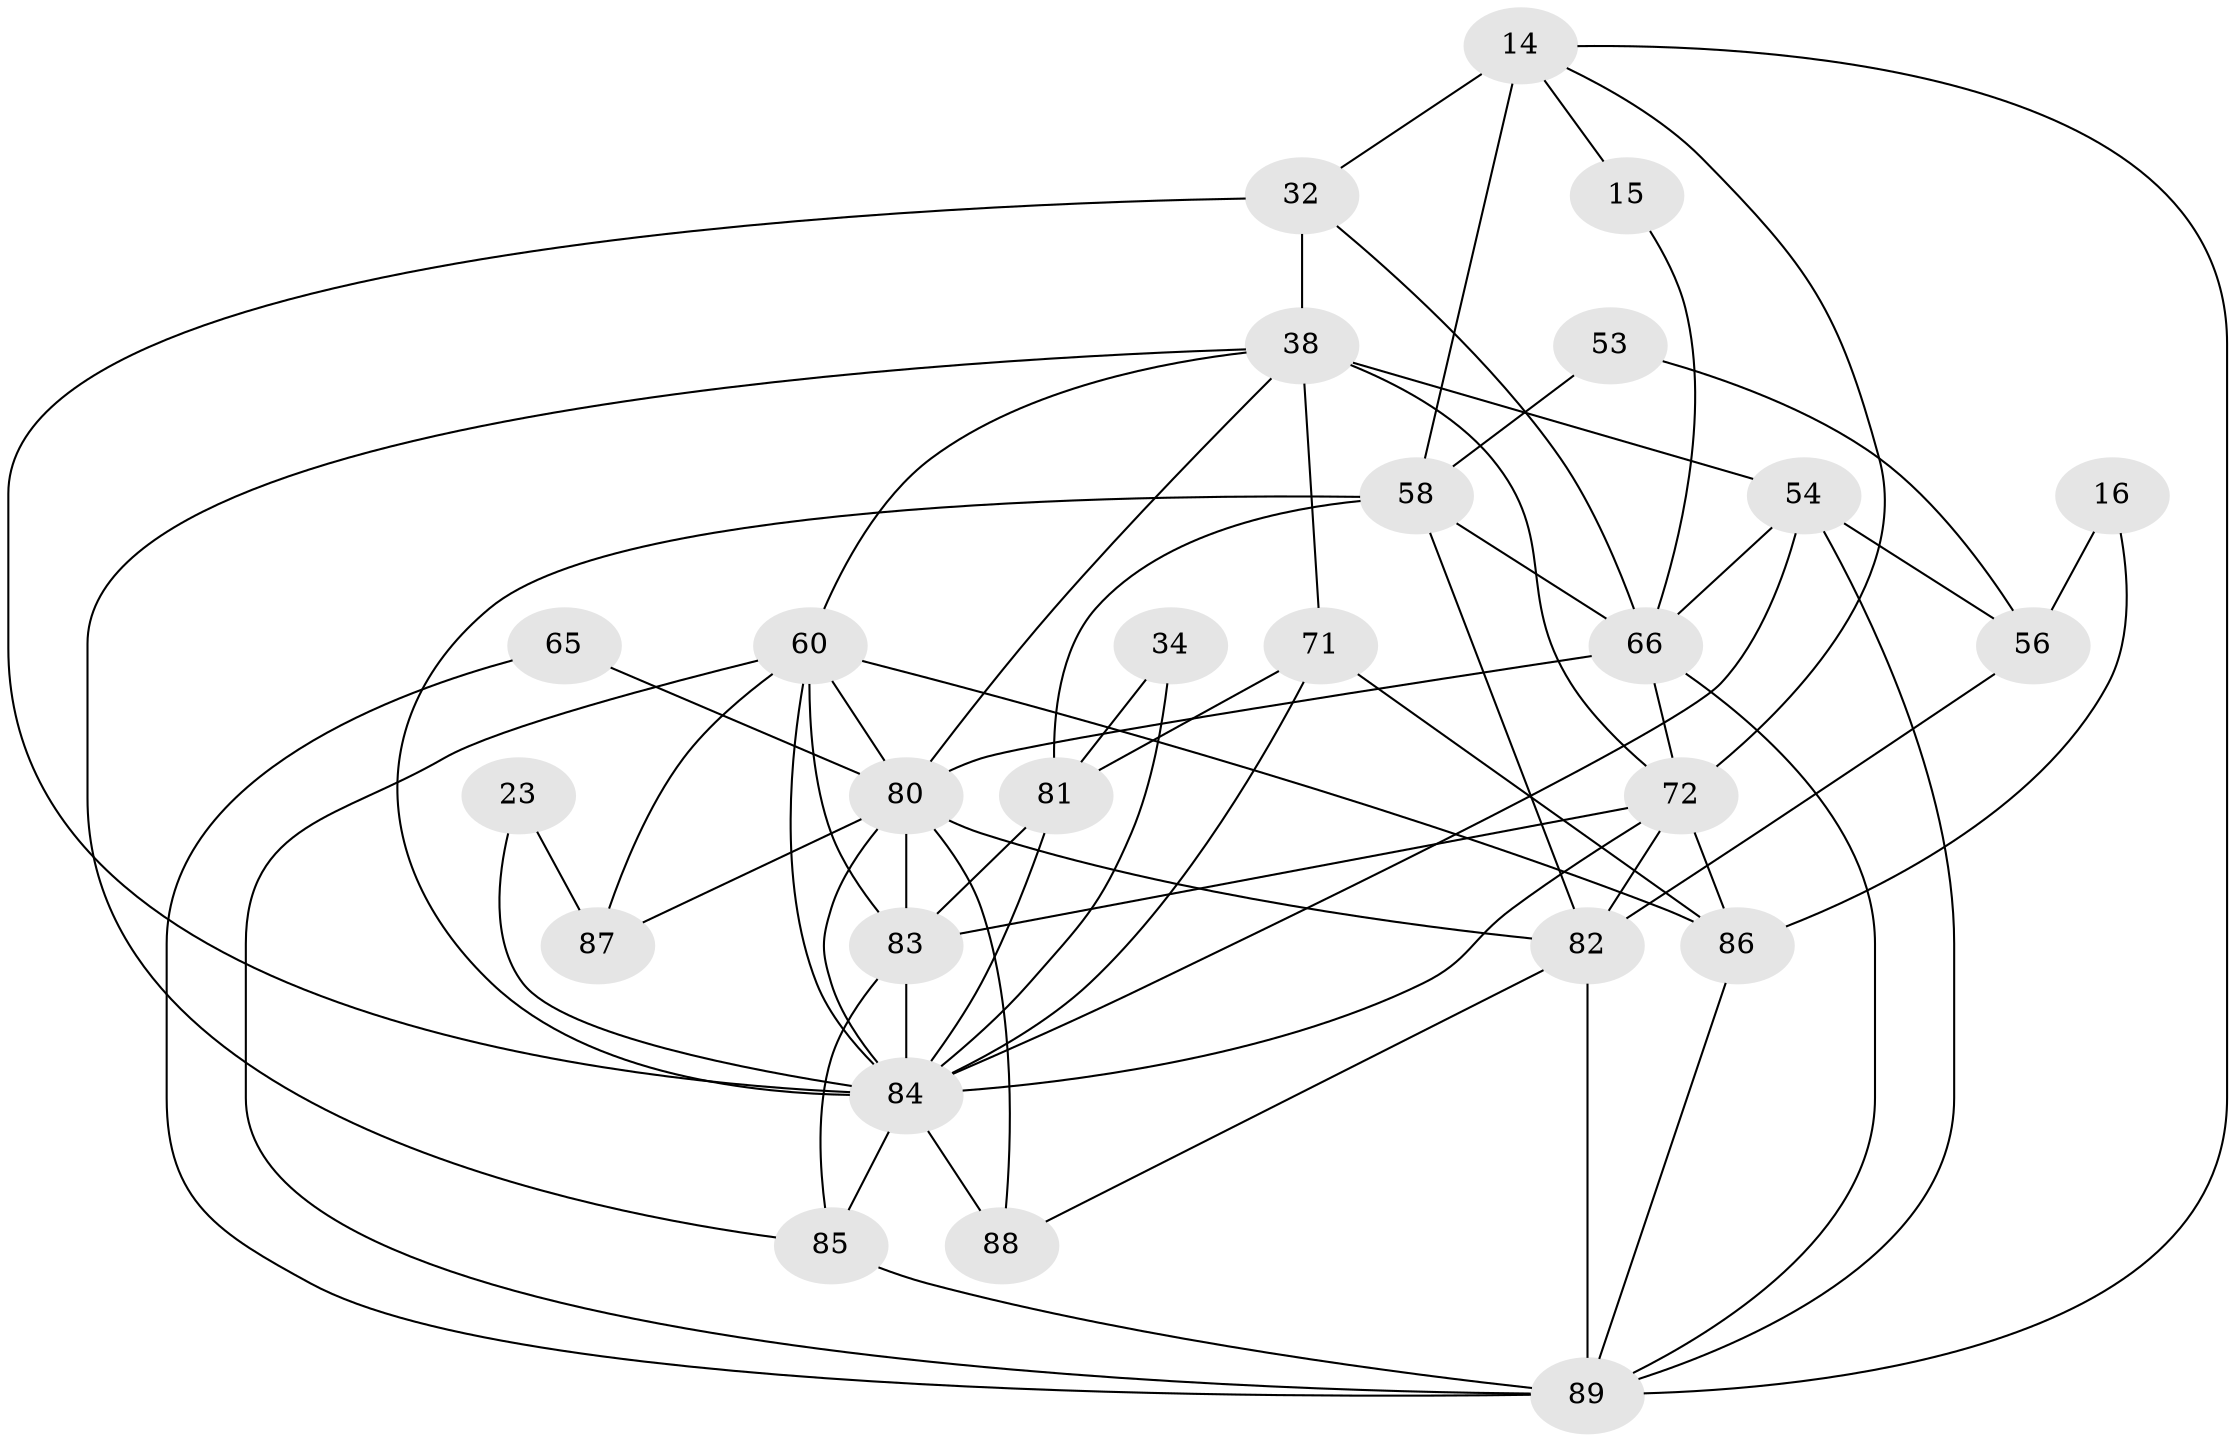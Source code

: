 // original degree distribution, {5: 0.21348314606741572, 2: 0.20224719101123595, 3: 0.19101123595505617, 4: 0.2247191011235955, 6: 0.1348314606741573, 7: 0.02247191011235955, 8: 0.011235955056179775}
// Generated by graph-tools (version 1.1) at 2025/55/03/04/25 21:55:29]
// undirected, 26 vertices, 65 edges
graph export_dot {
graph [start="1"]
  node [color=gray90,style=filled];
  14;
  15;
  16;
  23;
  32 [super="+5"];
  34;
  38 [super="+30+13+31"];
  53;
  54 [super="+33"];
  56 [super="+6"];
  58 [super="+26+43"];
  60 [super="+59+42"];
  65;
  66 [super="+18+63+62"];
  71 [super="+24+69+47"];
  72 [super="+67+11+61"];
  80 [super="+27+76"];
  81;
  82 [super="+68+79"];
  83 [super="+41"];
  84 [super="+64+78+77"];
  85 [super="+10"];
  86 [super="+45"];
  87;
  88 [super="+74"];
  89 [super="+46+73+70"];
  14 -- 15;
  14 -- 32 [weight=2];
  14 -- 58;
  14 -- 72;
  14 -- 89;
  15 -- 66;
  16 -- 86;
  16 -- 56;
  23 -- 87;
  23 -- 84;
  32 -- 38;
  32 -- 66;
  32 -- 84;
  34 -- 81;
  34 -- 84;
  38 -- 80 [weight=4];
  38 -- 60;
  38 -- 71 [weight=2];
  38 -- 54;
  38 -- 72 [weight=6];
  38 -- 85;
  53 -- 56;
  53 -- 58;
  54 -- 56 [weight=2];
  54 -- 89;
  54 -- 66 [weight=2];
  54 -- 84 [weight=2];
  56 -- 82;
  58 -- 84 [weight=2];
  58 -- 82 [weight=2];
  58 -- 81 [weight=2];
  58 -- 66;
  60 -- 87;
  60 -- 84 [weight=2];
  60 -- 80;
  60 -- 83;
  60 -- 86 [weight=3];
  60 -- 89;
  65 -- 80;
  65 -- 89;
  66 -- 80 [weight=2];
  66 -- 72 [weight=3];
  66 -- 89 [weight=2];
  71 -- 81 [weight=2];
  71 -- 84 [weight=2];
  71 -- 86 [weight=3];
  72 -- 83 [weight=3];
  72 -- 82 [weight=4];
  72 -- 84 [weight=5];
  72 -- 86 [weight=2];
  80 -- 88 [weight=2];
  80 -- 83 [weight=3];
  80 -- 87 [weight=2];
  80 -- 82 [weight=2];
  80 -- 84;
  81 -- 83 [weight=2];
  81 -- 84;
  82 -- 88;
  82 -- 89 [weight=3];
  83 -- 84;
  83 -- 85 [weight=2];
  84 -- 85 [weight=2];
  84 -- 88 [weight=3];
  85 -- 89;
  86 -- 89;
}
